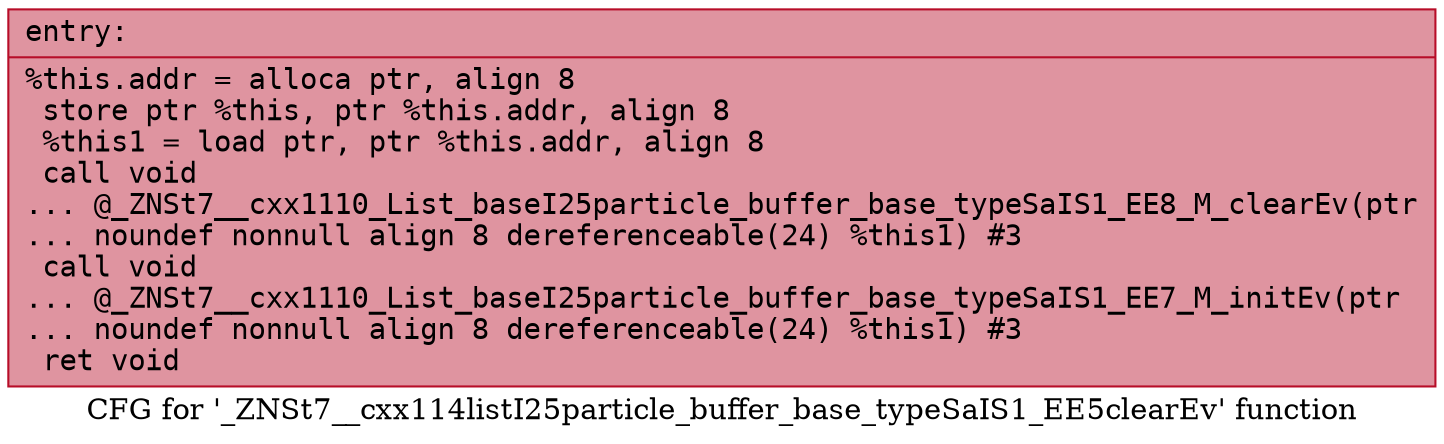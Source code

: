 digraph "CFG for '_ZNSt7__cxx114listI25particle_buffer_base_typeSaIS1_EE5clearEv' function" {
	label="CFG for '_ZNSt7__cxx114listI25particle_buffer_base_typeSaIS1_EE5clearEv' function";

	Node0x558b69451950 [shape=record,color="#b70d28ff", style=filled, fillcolor="#b70d2870" fontname="Courier",label="{entry:\l|  %this.addr = alloca ptr, align 8\l  store ptr %this, ptr %this.addr, align 8\l  %this1 = load ptr, ptr %this.addr, align 8\l  call void\l... @_ZNSt7__cxx1110_List_baseI25particle_buffer_base_typeSaIS1_EE8_M_clearEv(ptr\l... noundef nonnull align 8 dereferenceable(24) %this1) #3\l  call void\l... @_ZNSt7__cxx1110_List_baseI25particle_buffer_base_typeSaIS1_EE7_M_initEv(ptr\l... noundef nonnull align 8 dereferenceable(24) %this1) #3\l  ret void\l}"];
}
